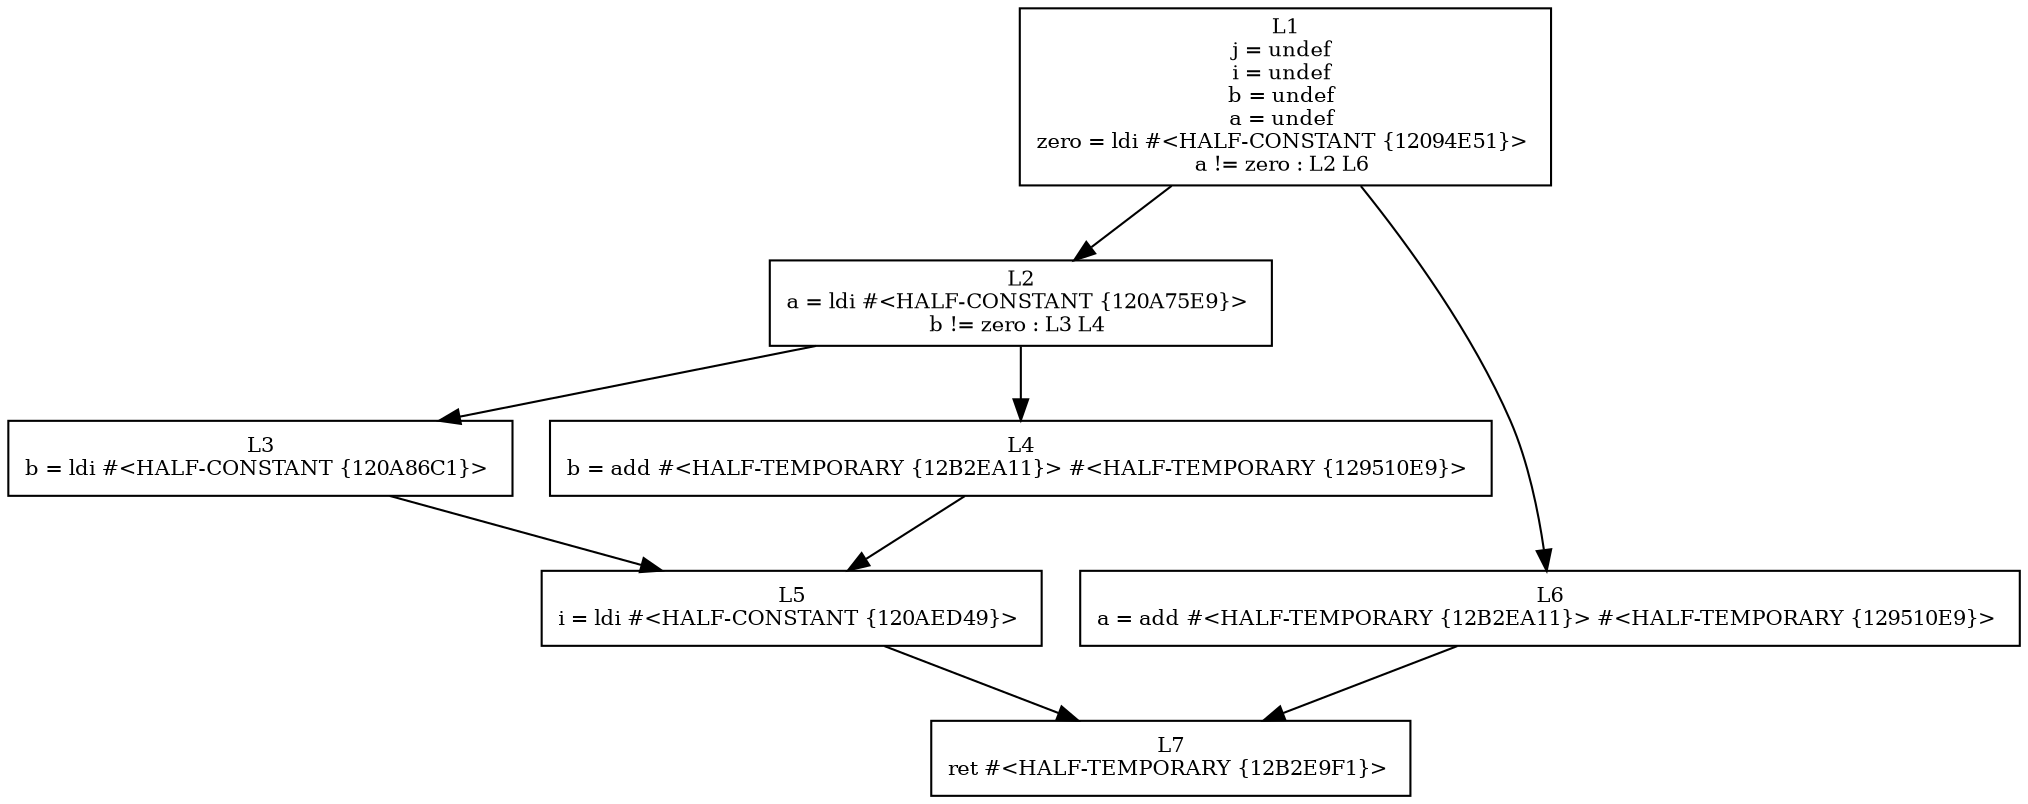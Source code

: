 digraph CFG {
L1 [shape=box,fontsize=10,label="L1\nj = undef \ni = undef \nb = undef \na = undef \nzero = ldi #<HALF-CONSTANT {12094E51}> \na != zero : L2 L6 \n"];
L1 -> L2;
L1 -> L6;
L2 [shape=box,fontsize=10,label="L2\na = ldi #<HALF-CONSTANT {120A75E9}> \nb != zero : L3 L4 \n"];
L2 -> L3;
L2 -> L4;
L3 [shape=box,fontsize=10,label="L3\nb = ldi #<HALF-CONSTANT {120A86C1}> \n"];
L3 -> L5;
L4 [shape=box,fontsize=10,label="L4\nb = add #<HALF-TEMPORARY {12B2EA11}> #<HALF-TEMPORARY {129510E9}> \n"];
L4 -> L5;
L5 [shape=box,fontsize=10,label="L5\ni = ldi #<HALF-CONSTANT {120AED49}> \n"];
L5 -> L7;
L6 [shape=box,fontsize=10,label="L6\na = add #<HALF-TEMPORARY {12B2EA11}> #<HALF-TEMPORARY {129510E9}> \n"];
L6 -> L7;
L7 [shape=box,fontsize=10,label="L7\nret #<HALF-TEMPORARY {12B2E9F1}> \n"];
 }